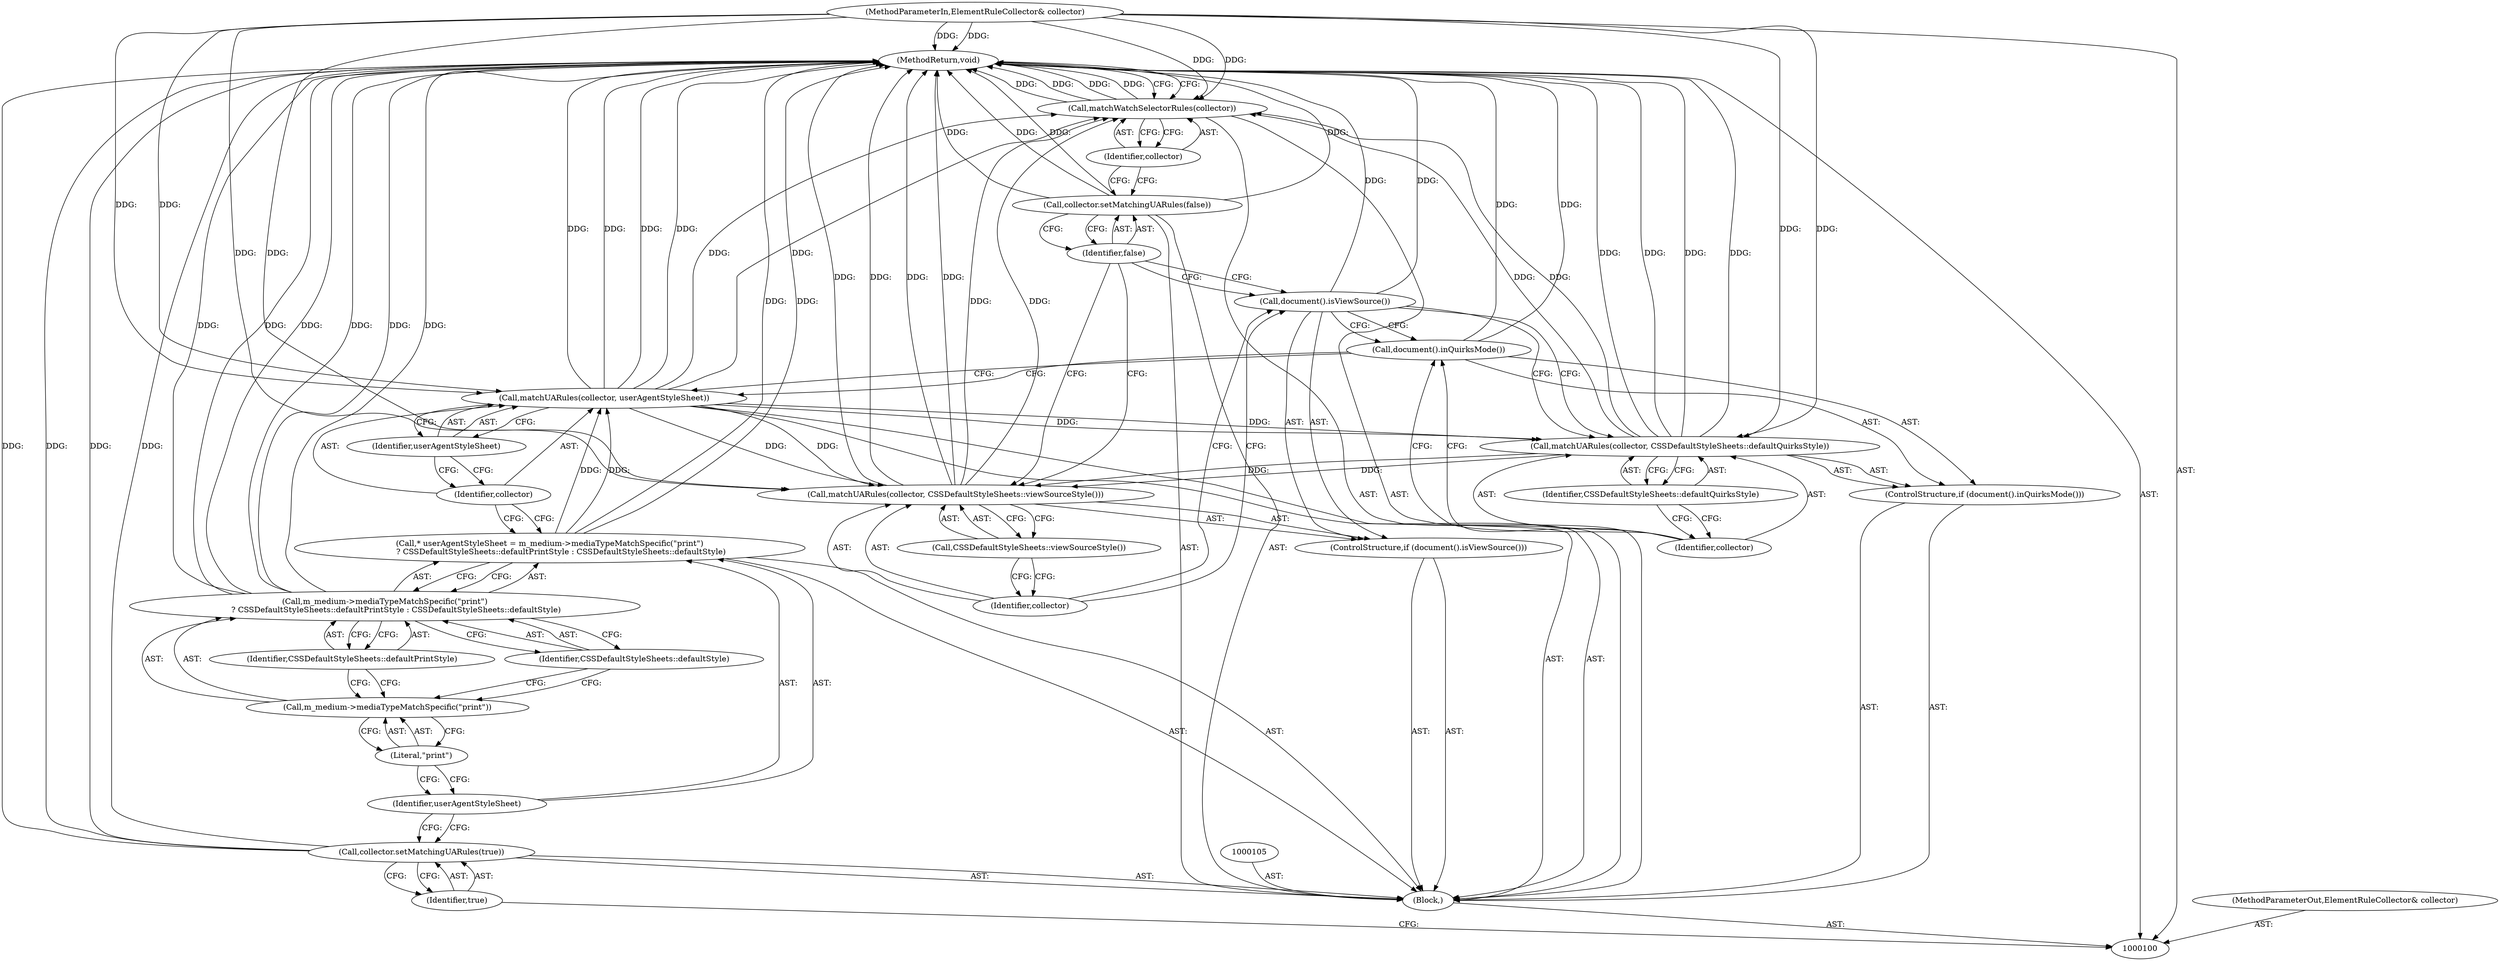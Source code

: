 digraph "0_Chrome_4d17163f4b66be517dc49019a029e5ddbd45078c_6" {
"1000130" [label="(MethodReturn,void)"];
"1000101" [label="(MethodParameterIn,ElementRuleCollector& collector)"];
"1000174" [label="(MethodParameterOut,ElementRuleCollector& collector)"];
"1000119" [label="(Identifier,collector)"];
"1000120" [label="(Identifier,CSSDefaultStyleSheets::defaultQuirksStyle)"];
"1000118" [label="(Call,matchUARules(collector, CSSDefaultStyleSheets::defaultQuirksStyle))"];
"1000121" [label="(ControlStructure,if (document().isViewSource()))"];
"1000122" [label="(Call,document().isViewSource())"];
"1000124" [label="(Identifier,collector)"];
"1000125" [label="(Call,CSSDefaultStyleSheets::viewSourceStyle())"];
"1000123" [label="(Call,matchUARules(collector, CSSDefaultStyleSheets::viewSourceStyle()))"];
"1000127" [label="(Identifier,false)"];
"1000126" [label="(Call,collector.setMatchingUARules(false))"];
"1000129" [label="(Identifier,collector)"];
"1000128" [label="(Call,matchWatchSelectorRules(collector))"];
"1000102" [label="(Block,)"];
"1000104" [label="(Identifier,true)"];
"1000103" [label="(Call,collector.setMatchingUARules(true))"];
"1000106" [label="(Call,* userAgentStyleSheet = m_medium->mediaTypeMatchSpecific(\"print\")\n         ? CSSDefaultStyleSheets::defaultPrintStyle : CSSDefaultStyleSheets::defaultStyle)"];
"1000107" [label="(Identifier,userAgentStyleSheet)"];
"1000108" [label="(Call,m_medium->mediaTypeMatchSpecific(\"print\")\n         ? CSSDefaultStyleSheets::defaultPrintStyle : CSSDefaultStyleSheets::defaultStyle)"];
"1000109" [label="(Call,m_medium->mediaTypeMatchSpecific(\"print\"))"];
"1000110" [label="(Literal,\"print\")"];
"1000111" [label="(Identifier,CSSDefaultStyleSheets::defaultPrintStyle)"];
"1000112" [label="(Identifier,CSSDefaultStyleSheets::defaultStyle)"];
"1000114" [label="(Identifier,collector)"];
"1000115" [label="(Identifier,userAgentStyleSheet)"];
"1000113" [label="(Call,matchUARules(collector, userAgentStyleSheet))"];
"1000116" [label="(ControlStructure,if (document().inQuirksMode()))"];
"1000117" [label="(Call,document().inQuirksMode())"];
"1000130" -> "1000100"  [label="AST: "];
"1000130" -> "1000128"  [label="CFG: "];
"1000117" -> "1000130"  [label="DDG: "];
"1000126" -> "1000130"  [label="DDG: "];
"1000126" -> "1000130"  [label="DDG: "];
"1000123" -> "1000130"  [label="DDG: "];
"1000123" -> "1000130"  [label="DDG: "];
"1000106" -> "1000130"  [label="DDG: "];
"1000103" -> "1000130"  [label="DDG: "];
"1000103" -> "1000130"  [label="DDG: "];
"1000113" -> "1000130"  [label="DDG: "];
"1000113" -> "1000130"  [label="DDG: "];
"1000118" -> "1000130"  [label="DDG: "];
"1000118" -> "1000130"  [label="DDG: "];
"1000108" -> "1000130"  [label="DDG: "];
"1000108" -> "1000130"  [label="DDG: "];
"1000108" -> "1000130"  [label="DDG: "];
"1000122" -> "1000130"  [label="DDG: "];
"1000128" -> "1000130"  [label="DDG: "];
"1000128" -> "1000130"  [label="DDG: "];
"1000101" -> "1000130"  [label="DDG: "];
"1000101" -> "1000100"  [label="AST: "];
"1000101" -> "1000130"  [label="DDG: "];
"1000101" -> "1000113"  [label="DDG: "];
"1000101" -> "1000118"  [label="DDG: "];
"1000101" -> "1000123"  [label="DDG: "];
"1000101" -> "1000128"  [label="DDG: "];
"1000174" -> "1000100"  [label="AST: "];
"1000119" -> "1000118"  [label="AST: "];
"1000119" -> "1000117"  [label="CFG: "];
"1000120" -> "1000119"  [label="CFG: "];
"1000120" -> "1000118"  [label="AST: "];
"1000120" -> "1000119"  [label="CFG: "];
"1000118" -> "1000120"  [label="CFG: "];
"1000118" -> "1000116"  [label="AST: "];
"1000118" -> "1000120"  [label="CFG: "];
"1000119" -> "1000118"  [label="AST: "];
"1000120" -> "1000118"  [label="AST: "];
"1000122" -> "1000118"  [label="CFG: "];
"1000118" -> "1000130"  [label="DDG: "];
"1000118" -> "1000130"  [label="DDG: "];
"1000113" -> "1000118"  [label="DDG: "];
"1000101" -> "1000118"  [label="DDG: "];
"1000118" -> "1000123"  [label="DDG: "];
"1000118" -> "1000128"  [label="DDG: "];
"1000121" -> "1000102"  [label="AST: "];
"1000122" -> "1000121"  [label="AST: "];
"1000123" -> "1000121"  [label="AST: "];
"1000122" -> "1000121"  [label="AST: "];
"1000122" -> "1000118"  [label="CFG: "];
"1000122" -> "1000117"  [label="CFG: "];
"1000124" -> "1000122"  [label="CFG: "];
"1000127" -> "1000122"  [label="CFG: "];
"1000122" -> "1000130"  [label="DDG: "];
"1000124" -> "1000123"  [label="AST: "];
"1000124" -> "1000122"  [label="CFG: "];
"1000125" -> "1000124"  [label="CFG: "];
"1000125" -> "1000123"  [label="AST: "];
"1000125" -> "1000124"  [label="CFG: "];
"1000123" -> "1000125"  [label="CFG: "];
"1000123" -> "1000121"  [label="AST: "];
"1000123" -> "1000125"  [label="CFG: "];
"1000124" -> "1000123"  [label="AST: "];
"1000125" -> "1000123"  [label="AST: "];
"1000127" -> "1000123"  [label="CFG: "];
"1000123" -> "1000130"  [label="DDG: "];
"1000123" -> "1000130"  [label="DDG: "];
"1000113" -> "1000123"  [label="DDG: "];
"1000118" -> "1000123"  [label="DDG: "];
"1000101" -> "1000123"  [label="DDG: "];
"1000123" -> "1000128"  [label="DDG: "];
"1000127" -> "1000126"  [label="AST: "];
"1000127" -> "1000123"  [label="CFG: "];
"1000127" -> "1000122"  [label="CFG: "];
"1000126" -> "1000127"  [label="CFG: "];
"1000126" -> "1000102"  [label="AST: "];
"1000126" -> "1000127"  [label="CFG: "];
"1000127" -> "1000126"  [label="AST: "];
"1000129" -> "1000126"  [label="CFG: "];
"1000126" -> "1000130"  [label="DDG: "];
"1000126" -> "1000130"  [label="DDG: "];
"1000129" -> "1000128"  [label="AST: "];
"1000129" -> "1000126"  [label="CFG: "];
"1000128" -> "1000129"  [label="CFG: "];
"1000128" -> "1000102"  [label="AST: "];
"1000128" -> "1000129"  [label="CFG: "];
"1000129" -> "1000128"  [label="AST: "];
"1000130" -> "1000128"  [label="CFG: "];
"1000128" -> "1000130"  [label="DDG: "];
"1000128" -> "1000130"  [label="DDG: "];
"1000113" -> "1000128"  [label="DDG: "];
"1000118" -> "1000128"  [label="DDG: "];
"1000123" -> "1000128"  [label="DDG: "];
"1000101" -> "1000128"  [label="DDG: "];
"1000102" -> "1000100"  [label="AST: "];
"1000103" -> "1000102"  [label="AST: "];
"1000105" -> "1000102"  [label="AST: "];
"1000106" -> "1000102"  [label="AST: "];
"1000113" -> "1000102"  [label="AST: "];
"1000116" -> "1000102"  [label="AST: "];
"1000121" -> "1000102"  [label="AST: "];
"1000126" -> "1000102"  [label="AST: "];
"1000128" -> "1000102"  [label="AST: "];
"1000104" -> "1000103"  [label="AST: "];
"1000104" -> "1000100"  [label="CFG: "];
"1000103" -> "1000104"  [label="CFG: "];
"1000103" -> "1000102"  [label="AST: "];
"1000103" -> "1000104"  [label="CFG: "];
"1000104" -> "1000103"  [label="AST: "];
"1000107" -> "1000103"  [label="CFG: "];
"1000103" -> "1000130"  [label="DDG: "];
"1000103" -> "1000130"  [label="DDG: "];
"1000106" -> "1000102"  [label="AST: "];
"1000106" -> "1000108"  [label="CFG: "];
"1000107" -> "1000106"  [label="AST: "];
"1000108" -> "1000106"  [label="AST: "];
"1000114" -> "1000106"  [label="CFG: "];
"1000106" -> "1000130"  [label="DDG: "];
"1000106" -> "1000113"  [label="DDG: "];
"1000107" -> "1000106"  [label="AST: "];
"1000107" -> "1000103"  [label="CFG: "];
"1000110" -> "1000107"  [label="CFG: "];
"1000108" -> "1000106"  [label="AST: "];
"1000108" -> "1000111"  [label="CFG: "];
"1000108" -> "1000112"  [label="CFG: "];
"1000109" -> "1000108"  [label="AST: "];
"1000111" -> "1000108"  [label="AST: "];
"1000112" -> "1000108"  [label="AST: "];
"1000106" -> "1000108"  [label="CFG: "];
"1000108" -> "1000130"  [label="DDG: "];
"1000108" -> "1000130"  [label="DDG: "];
"1000108" -> "1000130"  [label="DDG: "];
"1000109" -> "1000108"  [label="AST: "];
"1000109" -> "1000110"  [label="CFG: "];
"1000110" -> "1000109"  [label="AST: "];
"1000111" -> "1000109"  [label="CFG: "];
"1000112" -> "1000109"  [label="CFG: "];
"1000110" -> "1000109"  [label="AST: "];
"1000110" -> "1000107"  [label="CFG: "];
"1000109" -> "1000110"  [label="CFG: "];
"1000111" -> "1000108"  [label="AST: "];
"1000111" -> "1000109"  [label="CFG: "];
"1000108" -> "1000111"  [label="CFG: "];
"1000112" -> "1000108"  [label="AST: "];
"1000112" -> "1000109"  [label="CFG: "];
"1000108" -> "1000112"  [label="CFG: "];
"1000114" -> "1000113"  [label="AST: "];
"1000114" -> "1000106"  [label="CFG: "];
"1000115" -> "1000114"  [label="CFG: "];
"1000115" -> "1000113"  [label="AST: "];
"1000115" -> "1000114"  [label="CFG: "];
"1000113" -> "1000115"  [label="CFG: "];
"1000113" -> "1000102"  [label="AST: "];
"1000113" -> "1000115"  [label="CFG: "];
"1000114" -> "1000113"  [label="AST: "];
"1000115" -> "1000113"  [label="AST: "];
"1000117" -> "1000113"  [label="CFG: "];
"1000113" -> "1000130"  [label="DDG: "];
"1000113" -> "1000130"  [label="DDG: "];
"1000101" -> "1000113"  [label="DDG: "];
"1000106" -> "1000113"  [label="DDG: "];
"1000113" -> "1000118"  [label="DDG: "];
"1000113" -> "1000123"  [label="DDG: "];
"1000113" -> "1000128"  [label="DDG: "];
"1000116" -> "1000102"  [label="AST: "];
"1000117" -> "1000116"  [label="AST: "];
"1000118" -> "1000116"  [label="AST: "];
"1000117" -> "1000116"  [label="AST: "];
"1000117" -> "1000113"  [label="CFG: "];
"1000119" -> "1000117"  [label="CFG: "];
"1000122" -> "1000117"  [label="CFG: "];
"1000117" -> "1000130"  [label="DDG: "];
}
